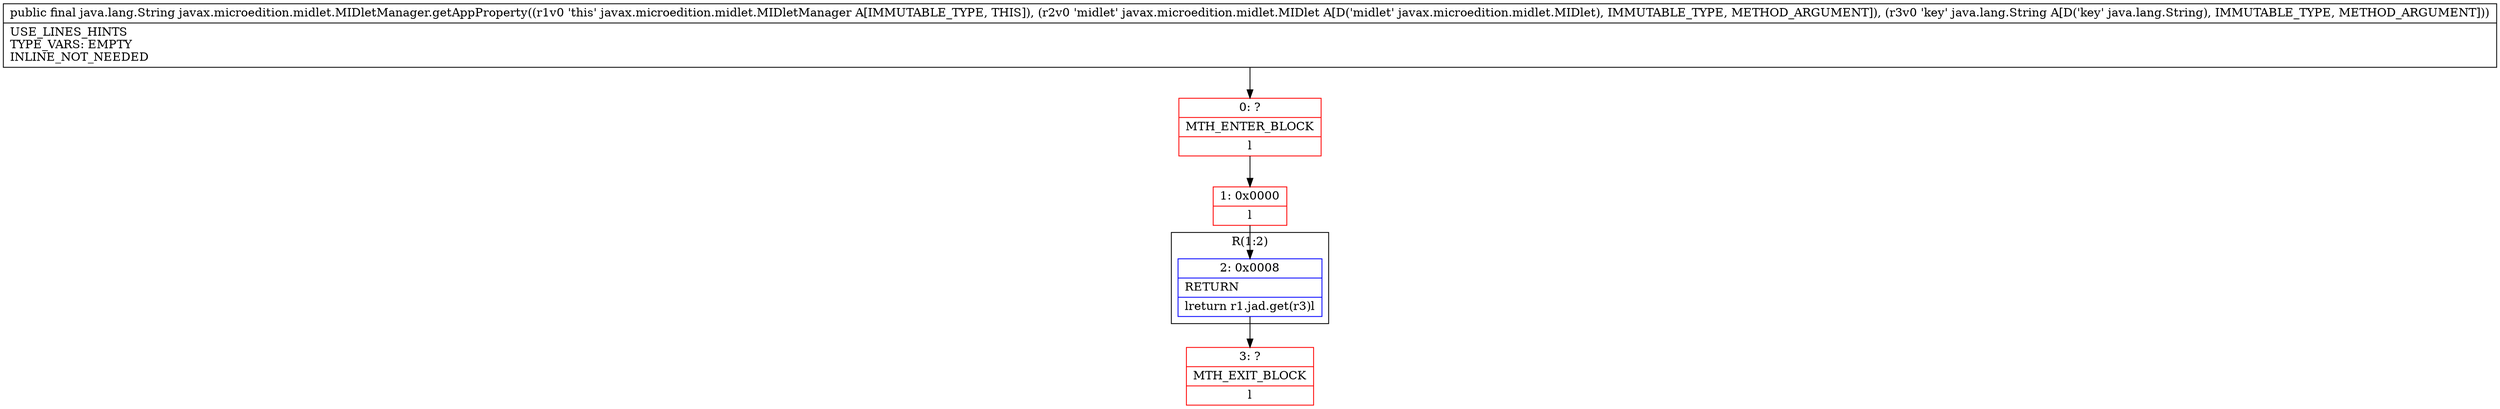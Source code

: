 digraph "CFG forjavax.microedition.midlet.MIDletManager.getAppProperty(Ljavax\/microedition\/midlet\/MIDlet;Ljava\/lang\/String;)Ljava\/lang\/String;" {
subgraph cluster_Region_329117373 {
label = "R(1:2)";
node [shape=record,color=blue];
Node_2 [shape=record,label="{2\:\ 0x0008|RETURN\l|lreturn r1.jad.get(r3)l}"];
}
Node_0 [shape=record,color=red,label="{0\:\ ?|MTH_ENTER_BLOCK\l|l}"];
Node_1 [shape=record,color=red,label="{1\:\ 0x0000|l}"];
Node_3 [shape=record,color=red,label="{3\:\ ?|MTH_EXIT_BLOCK\l|l}"];
MethodNode[shape=record,label="{public final java.lang.String javax.microedition.midlet.MIDletManager.getAppProperty((r1v0 'this' javax.microedition.midlet.MIDletManager A[IMMUTABLE_TYPE, THIS]), (r2v0 'midlet' javax.microedition.midlet.MIDlet A[D('midlet' javax.microedition.midlet.MIDlet), IMMUTABLE_TYPE, METHOD_ARGUMENT]), (r3v0 'key' java.lang.String A[D('key' java.lang.String), IMMUTABLE_TYPE, METHOD_ARGUMENT]))  | USE_LINES_HINTS\lTYPE_VARS: EMPTY\lINLINE_NOT_NEEDED\l}"];
MethodNode -> Node_0;
Node_2 -> Node_3;
Node_0 -> Node_1;
Node_1 -> Node_2;
}

